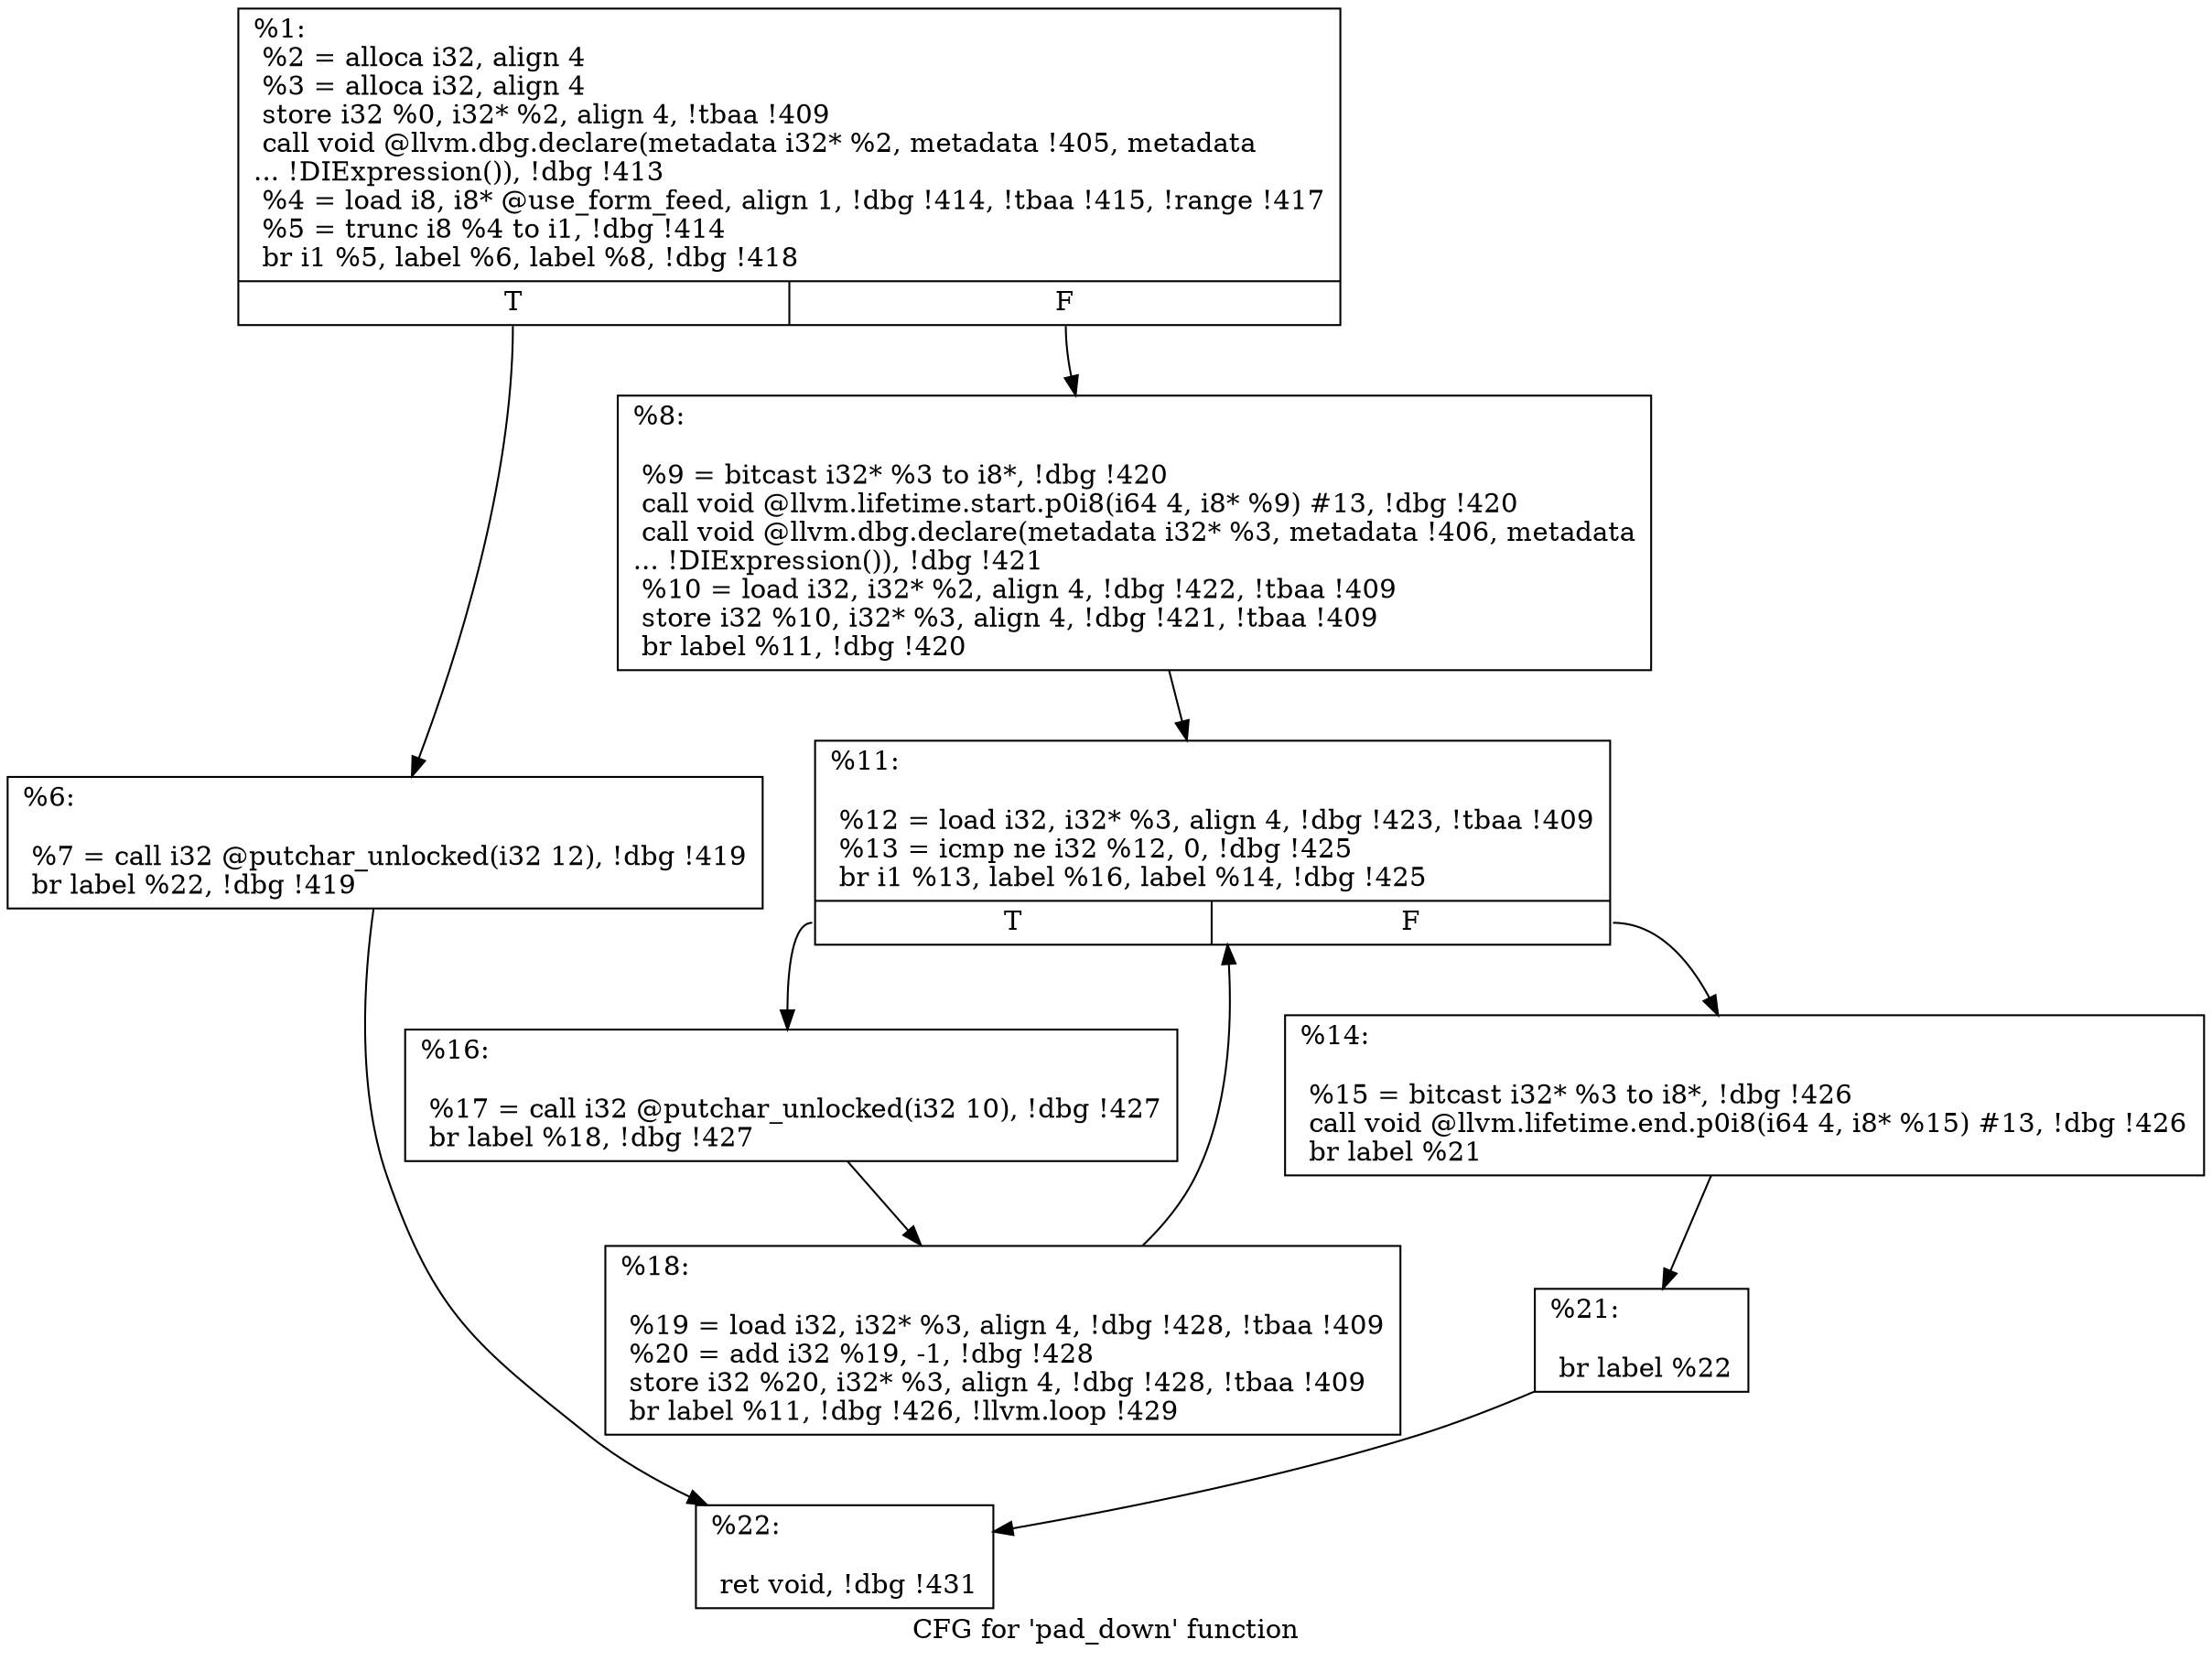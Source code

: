 digraph "CFG for 'pad_down' function" {
	label="CFG for 'pad_down' function";

	Node0x21a8c30 [shape=record,label="{%1:\l  %2 = alloca i32, align 4\l  %3 = alloca i32, align 4\l  store i32 %0, i32* %2, align 4, !tbaa !409\l  call void @llvm.dbg.declare(metadata i32* %2, metadata !405, metadata\l... !DIExpression()), !dbg !413\l  %4 = load i8, i8* @use_form_feed, align 1, !dbg !414, !tbaa !415, !range !417\l  %5 = trunc i8 %4 to i1, !dbg !414\l  br i1 %5, label %6, label %8, !dbg !418\l|{<s0>T|<s1>F}}"];
	Node0x21a8c30:s0 -> Node0x21a8c80;
	Node0x21a8c30:s1 -> Node0x21a8cd0;
	Node0x21a8c80 [shape=record,label="{%6:\l\l  %7 = call i32 @putchar_unlocked(i32 12), !dbg !419\l  br label %22, !dbg !419\l}"];
	Node0x21a8c80 -> Node0x21a8eb0;
	Node0x21a8cd0 [shape=record,label="{%8:\l\l  %9 = bitcast i32* %3 to i8*, !dbg !420\l  call void @llvm.lifetime.start.p0i8(i64 4, i8* %9) #13, !dbg !420\l  call void @llvm.dbg.declare(metadata i32* %3, metadata !406, metadata\l... !DIExpression()), !dbg !421\l  %10 = load i32, i32* %2, align 4, !dbg !422, !tbaa !409\l  store i32 %10, i32* %3, align 4, !dbg !421, !tbaa !409\l  br label %11, !dbg !420\l}"];
	Node0x21a8cd0 -> Node0x21a8d20;
	Node0x21a8d20 [shape=record,label="{%11:\l\l  %12 = load i32, i32* %3, align 4, !dbg !423, !tbaa !409\l  %13 = icmp ne i32 %12, 0, !dbg !425\l  br i1 %13, label %16, label %14, !dbg !425\l|{<s0>T|<s1>F}}"];
	Node0x21a8d20:s0 -> Node0x21a8dc0;
	Node0x21a8d20:s1 -> Node0x21a8d70;
	Node0x21a8d70 [shape=record,label="{%14:\l\l  %15 = bitcast i32* %3 to i8*, !dbg !426\l  call void @llvm.lifetime.end.p0i8(i64 4, i8* %15) #13, !dbg !426\l  br label %21\l}"];
	Node0x21a8d70 -> Node0x21a8e60;
	Node0x21a8dc0 [shape=record,label="{%16:\l\l  %17 = call i32 @putchar_unlocked(i32 10), !dbg !427\l  br label %18, !dbg !427\l}"];
	Node0x21a8dc0 -> Node0x21a8e10;
	Node0x21a8e10 [shape=record,label="{%18:\l\l  %19 = load i32, i32* %3, align 4, !dbg !428, !tbaa !409\l  %20 = add i32 %19, -1, !dbg !428\l  store i32 %20, i32* %3, align 4, !dbg !428, !tbaa !409\l  br label %11, !dbg !426, !llvm.loop !429\l}"];
	Node0x21a8e10 -> Node0x21a8d20;
	Node0x21a8e60 [shape=record,label="{%21:\l\l  br label %22\l}"];
	Node0x21a8e60 -> Node0x21a8eb0;
	Node0x21a8eb0 [shape=record,label="{%22:\l\l  ret void, !dbg !431\l}"];
}
